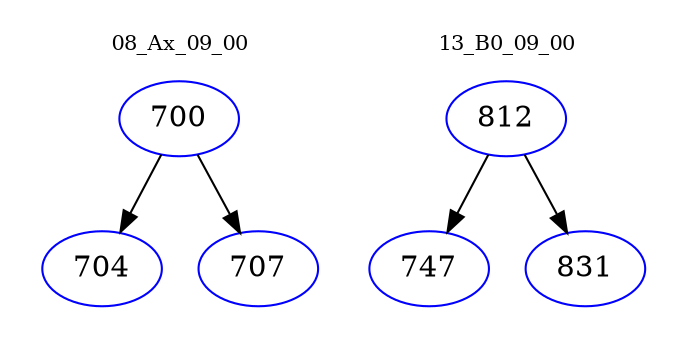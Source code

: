 digraph{
subgraph cluster_0 {
color = white
label = "08_Ax_09_00";
fontsize=10;
T0_700 [label="700", color="blue"]
T0_700 -> T0_704 [color="black"]
T0_704 [label="704", color="blue"]
T0_700 -> T0_707 [color="black"]
T0_707 [label="707", color="blue"]
}
subgraph cluster_1 {
color = white
label = "13_B0_09_00";
fontsize=10;
T1_812 [label="812", color="blue"]
T1_812 -> T1_747 [color="black"]
T1_747 [label="747", color="blue"]
T1_812 -> T1_831 [color="black"]
T1_831 [label="831", color="blue"]
}
}
